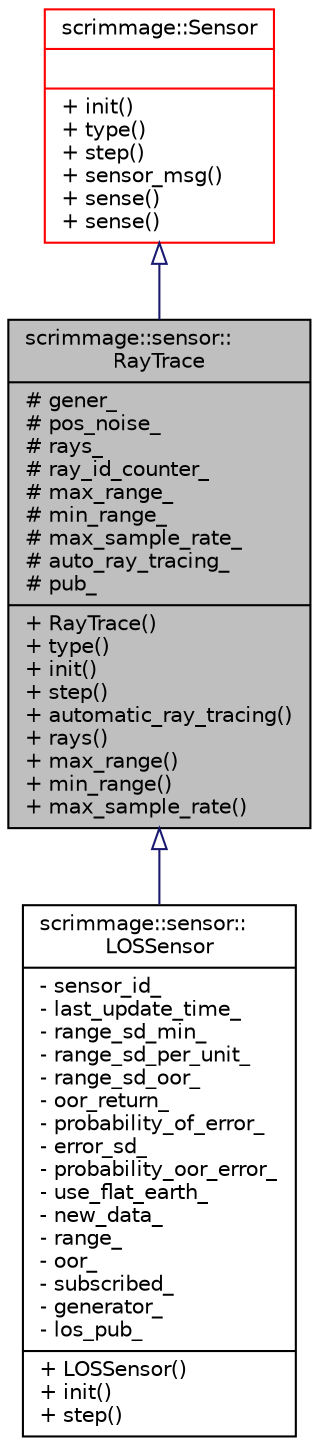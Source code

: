 digraph "scrimmage::sensor::RayTrace"
{
 // LATEX_PDF_SIZE
  edge [fontname="Helvetica",fontsize="10",labelfontname="Helvetica",labelfontsize="10"];
  node [fontname="Helvetica",fontsize="10",shape=record];
  Node1 [label="{scrimmage::sensor::\lRayTrace\n|# gener_\l# pos_noise_\l# rays_\l# ray_id_counter_\l# max_range_\l# min_range_\l# max_sample_rate_\l# auto_ray_tracing_\l# pub_\l|+ RayTrace()\l+ type()\l+ init()\l+ step()\l+ automatic_ray_tracing()\l+ rays()\l+ max_range()\l+ min_range()\l+ max_sample_rate()\l}",height=0.2,width=0.4,color="black", fillcolor="grey75", style="filled", fontcolor="black",tooltip=" "];
  Node2 -> Node1 [dir="back",color="midnightblue",fontsize="10",style="solid",arrowtail="onormal",fontname="Helvetica"];
  Node2 [label="{scrimmage::Sensor\n||+ init()\l+ type()\l+ step()\l+ sensor_msg()\l+ sense()\l+ sense()\l}",height=0.2,width=0.4,color="red", fillcolor="white", style="filled",URL="$classscrimmage_1_1Sensor.html",tooltip=" "];
  Node1 -> Node6 [dir="back",color="midnightblue",fontsize="10",style="solid",arrowtail="onormal",fontname="Helvetica"];
  Node6 [label="{scrimmage::sensor::\lLOSSensor\n|- sensor_id_\l- last_update_time_\l- range_sd_min_\l- range_sd_per_unit_\l- range_sd_oor_\l- oor_return_\l- probability_of_error_\l- error_sd_\l- probability_oor_error_\l- use_flat_earth_\l- new_data_\l- range_\l- oor_\l- subscribed_\l- generator_\l- los_pub_\l|+ LOSSensor()\l+ init()\l+ step()\l}",height=0.2,width=0.4,color="black", fillcolor="white", style="filled",URL="$classscrimmage_1_1sensor_1_1LOSSensor.html",tooltip=" "];
}
